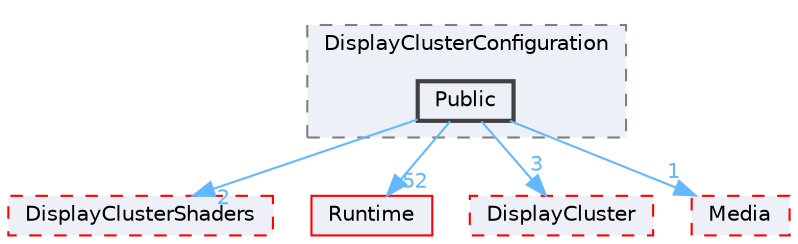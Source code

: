 digraph "Public"
{
 // INTERACTIVE_SVG=YES
 // LATEX_PDF_SIZE
  bgcolor="transparent";
  edge [fontname=Helvetica,fontsize=10,labelfontname=Helvetica,labelfontsize=10];
  node [fontname=Helvetica,fontsize=10,shape=box,height=0.2,width=0.4];
  compound=true
  subgraph clusterdir_96e45f3eefa341c89ab99fae333c719c {
    graph [ bgcolor="#edf0f7", pencolor="grey50", label="DisplayClusterConfiguration", fontname=Helvetica,fontsize=10 style="filled,dashed", URL="dir_96e45f3eefa341c89ab99fae333c719c.html",tooltip=""]
  dir_4026378b030a0ba4ca19d9dac498deea [label="Public", fillcolor="#edf0f7", color="grey25", style="filled,bold", URL="dir_4026378b030a0ba4ca19d9dac498deea.html",tooltip=""];
  }
  dir_581e12d42aa2b5fed96348dbd9155d5d [label="DisplayClusterShaders", fillcolor="#edf0f7", color="red", style="filled,dashed", URL="dir_581e12d42aa2b5fed96348dbd9155d5d.html",tooltip=""];
  dir_7536b172fbd480bfd146a1b1acd6856b [label="Runtime", fillcolor="#edf0f7", color="red", style="filled", URL="dir_7536b172fbd480bfd146a1b1acd6856b.html",tooltip=""];
  dir_d83c855bf8b66896400089d2317d0824 [label="DisplayCluster", fillcolor="#edf0f7", color="red", style="filled,dashed", URL="dir_d83c855bf8b66896400089d2317d0824.html",tooltip=""];
  dir_e7545ee2be72abf41ff78291809f57ef [label="Media", fillcolor="#edf0f7", color="red", style="filled,dashed", URL="dir_e7545ee2be72abf41ff78291809f57ef.html",tooltip=""];
  dir_4026378b030a0ba4ca19d9dac498deea->dir_581e12d42aa2b5fed96348dbd9155d5d [headlabel="2", labeldistance=1.5 headhref="dir_000882_000335.html" href="dir_000882_000335.html" color="steelblue1" fontcolor="steelblue1"];
  dir_4026378b030a0ba4ca19d9dac498deea->dir_7536b172fbd480bfd146a1b1acd6856b [headlabel="52", labeldistance=1.5 headhref="dir_000882_000984.html" href="dir_000882_000984.html" color="steelblue1" fontcolor="steelblue1"];
  dir_4026378b030a0ba4ca19d9dac498deea->dir_d83c855bf8b66896400089d2317d0824 [headlabel="3", labeldistance=1.5 headhref="dir_000882_000316.html" href="dir_000882_000316.html" color="steelblue1" fontcolor="steelblue1"];
  dir_4026378b030a0ba4ca19d9dac498deea->dir_e7545ee2be72abf41ff78291809f57ef [headlabel="1", labeldistance=1.5 headhref="dir_000882_000610.html" href="dir_000882_000610.html" color="steelblue1" fontcolor="steelblue1"];
}
